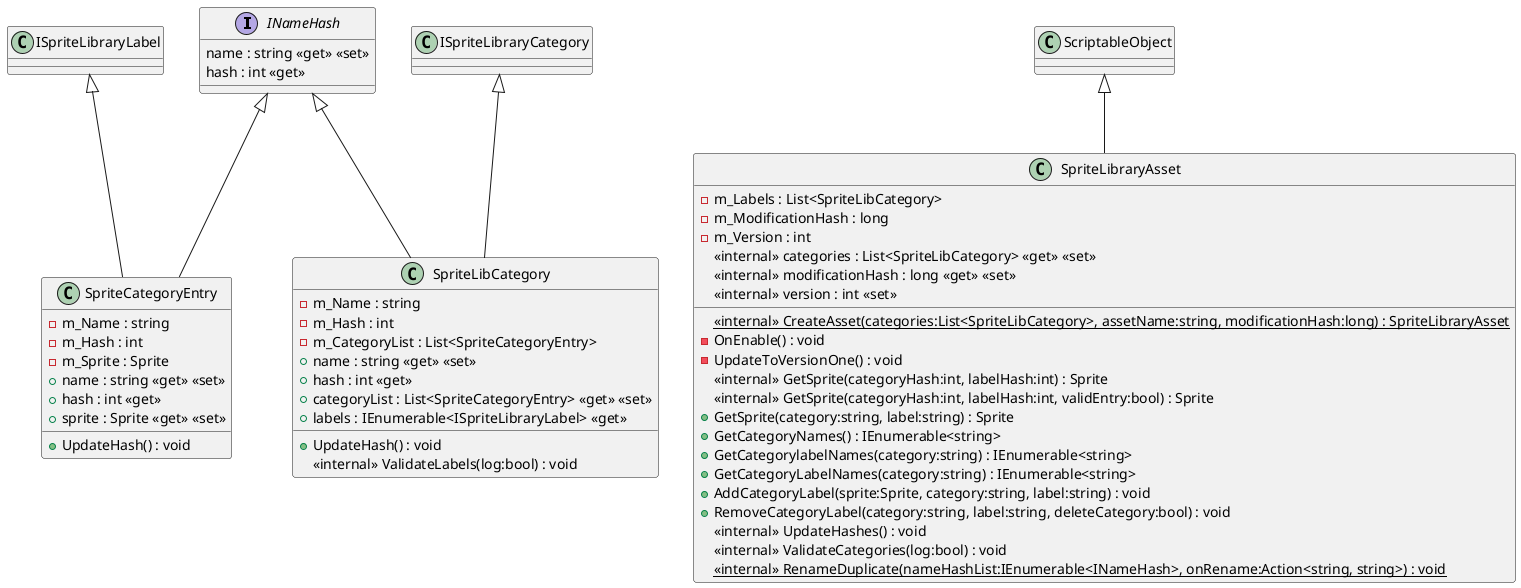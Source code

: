 @startuml
interface INameHash {
    name : string <<get>> <<set>>
    hash : int <<get>>
}
class SpriteCategoryEntry {
    - m_Name : string
    - m_Hash : int
    - m_Sprite : Sprite
    + name : string <<get>> <<set>>
    + hash : int <<get>>
    + sprite : Sprite <<get>> <<set>>
    + UpdateHash() : void
}
class SpriteLibCategory {
    - m_Name : string
    - m_Hash : int
    - m_CategoryList : List<SpriteCategoryEntry>
    + name : string <<get>> <<set>>
    + hash : int <<get>>
    + categoryList : List<SpriteCategoryEntry> <<get>> <<set>>
    + labels : IEnumerable<ISpriteLibraryLabel> <<get>>
    + UpdateHash() : void
    <<internal>> ValidateLabels(log:bool) : void
}
class SpriteLibraryAsset {
    - m_Labels : List<SpriteLibCategory>
    - m_ModificationHash : long
    - m_Version : int
    <<internal>> {static} CreateAsset(categories:List<SpriteLibCategory>, assetName:string, modificationHash:long) : SpriteLibraryAsset
    <<internal>> categories : List<SpriteLibCategory> <<get>> <<set>>
    <<internal>> modificationHash : long <<get>> <<set>>
    <<internal>> version : int <<set>>
    - OnEnable() : void
    - UpdateToVersionOne() : void
    <<internal>> GetSprite(categoryHash:int, labelHash:int) : Sprite
    <<internal>> GetSprite(categoryHash:int, labelHash:int, validEntry:bool) : Sprite
    + GetSprite(category:string, label:string) : Sprite
    + GetCategoryNames() : IEnumerable<string>
    + GetCategorylabelNames(category:string) : IEnumerable<string>
    + GetCategoryLabelNames(category:string) : IEnumerable<string>
    + AddCategoryLabel(sprite:Sprite, category:string, label:string) : void
    + RemoveCategoryLabel(category:string, label:string, deleteCategory:bool) : void
    <<internal>> UpdateHashes() : void
    <<internal>> ValidateCategories(log:bool) : void
    <<internal>> {static} RenameDuplicate(nameHashList:IEnumerable<INameHash>, onRename:Action<string, string>) : void
}
INameHash <|-- SpriteCategoryEntry
ISpriteLibraryLabel <|-- SpriteCategoryEntry
INameHash <|-- SpriteLibCategory
ISpriteLibraryCategory <|-- SpriteLibCategory
ScriptableObject <|-- SpriteLibraryAsset
@enduml
